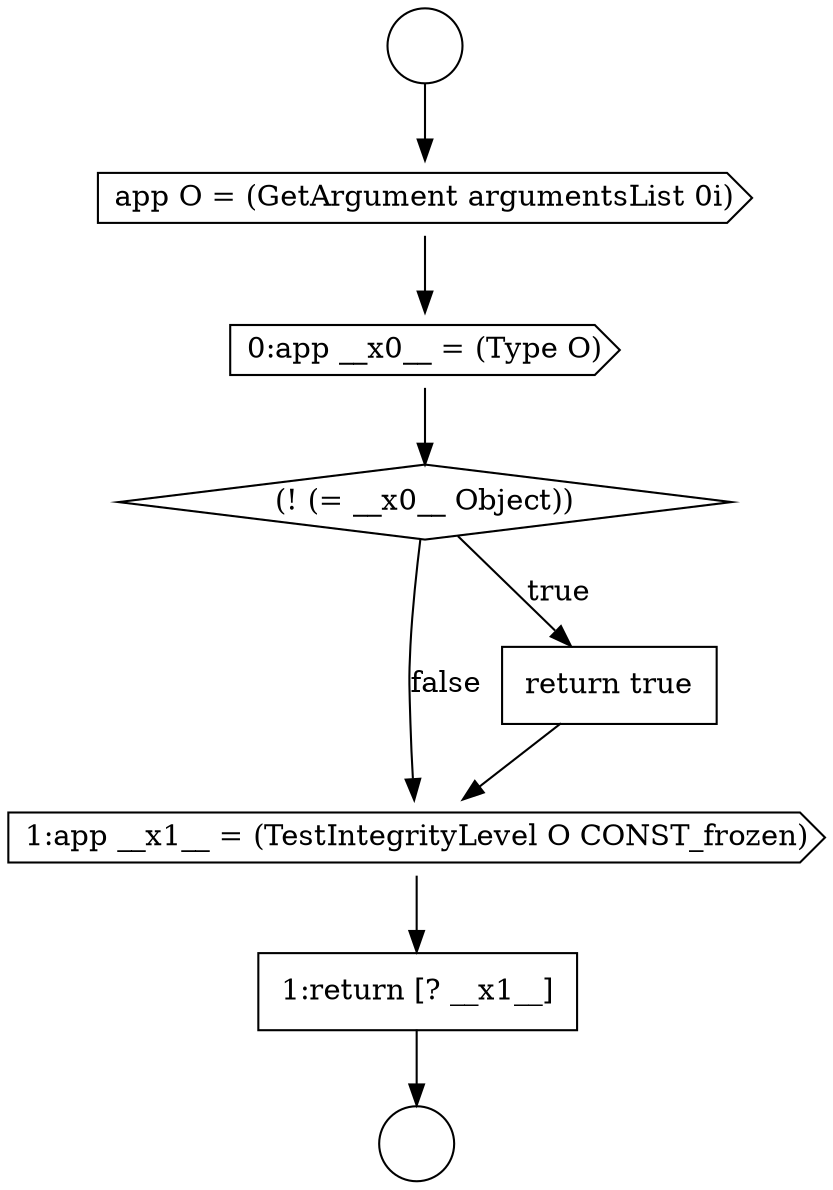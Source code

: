 digraph {
  node12105 [shape=cds, label=<<font color="black">1:app __x1__ = (TestIntegrityLevel O CONST_frozen)</font>> color="black" fillcolor="white" style=filled]
  node12101 [shape=cds, label=<<font color="black">app O = (GetArgument argumentsList 0i)</font>> color="black" fillcolor="white" style=filled]
  node12100 [shape=circle label=" " color="black" fillcolor="white" style=filled]
  node12104 [shape=none, margin=0, label=<<font color="black">
    <table border="0" cellborder="1" cellspacing="0" cellpadding="10">
      <tr><td align="left">return true</td></tr>
    </table>
  </font>> color="black" fillcolor="white" style=filled]
  node12106 [shape=none, margin=0, label=<<font color="black">
    <table border="0" cellborder="1" cellspacing="0" cellpadding="10">
      <tr><td align="left">1:return [? __x1__]</td></tr>
    </table>
  </font>> color="black" fillcolor="white" style=filled]
  node12099 [shape=circle label=" " color="black" fillcolor="white" style=filled]
  node12103 [shape=diamond, label=<<font color="black">(! (= __x0__ Object))</font>> color="black" fillcolor="white" style=filled]
  node12102 [shape=cds, label=<<font color="black">0:app __x0__ = (Type O)</font>> color="black" fillcolor="white" style=filled]
  node12103 -> node12104 [label=<<font color="black">true</font>> color="black"]
  node12103 -> node12105 [label=<<font color="black">false</font>> color="black"]
  node12105 -> node12106 [ color="black"]
  node12099 -> node12101 [ color="black"]
  node12106 -> node12100 [ color="black"]
  node12101 -> node12102 [ color="black"]
  node12102 -> node12103 [ color="black"]
  node12104 -> node12105 [ color="black"]
}
